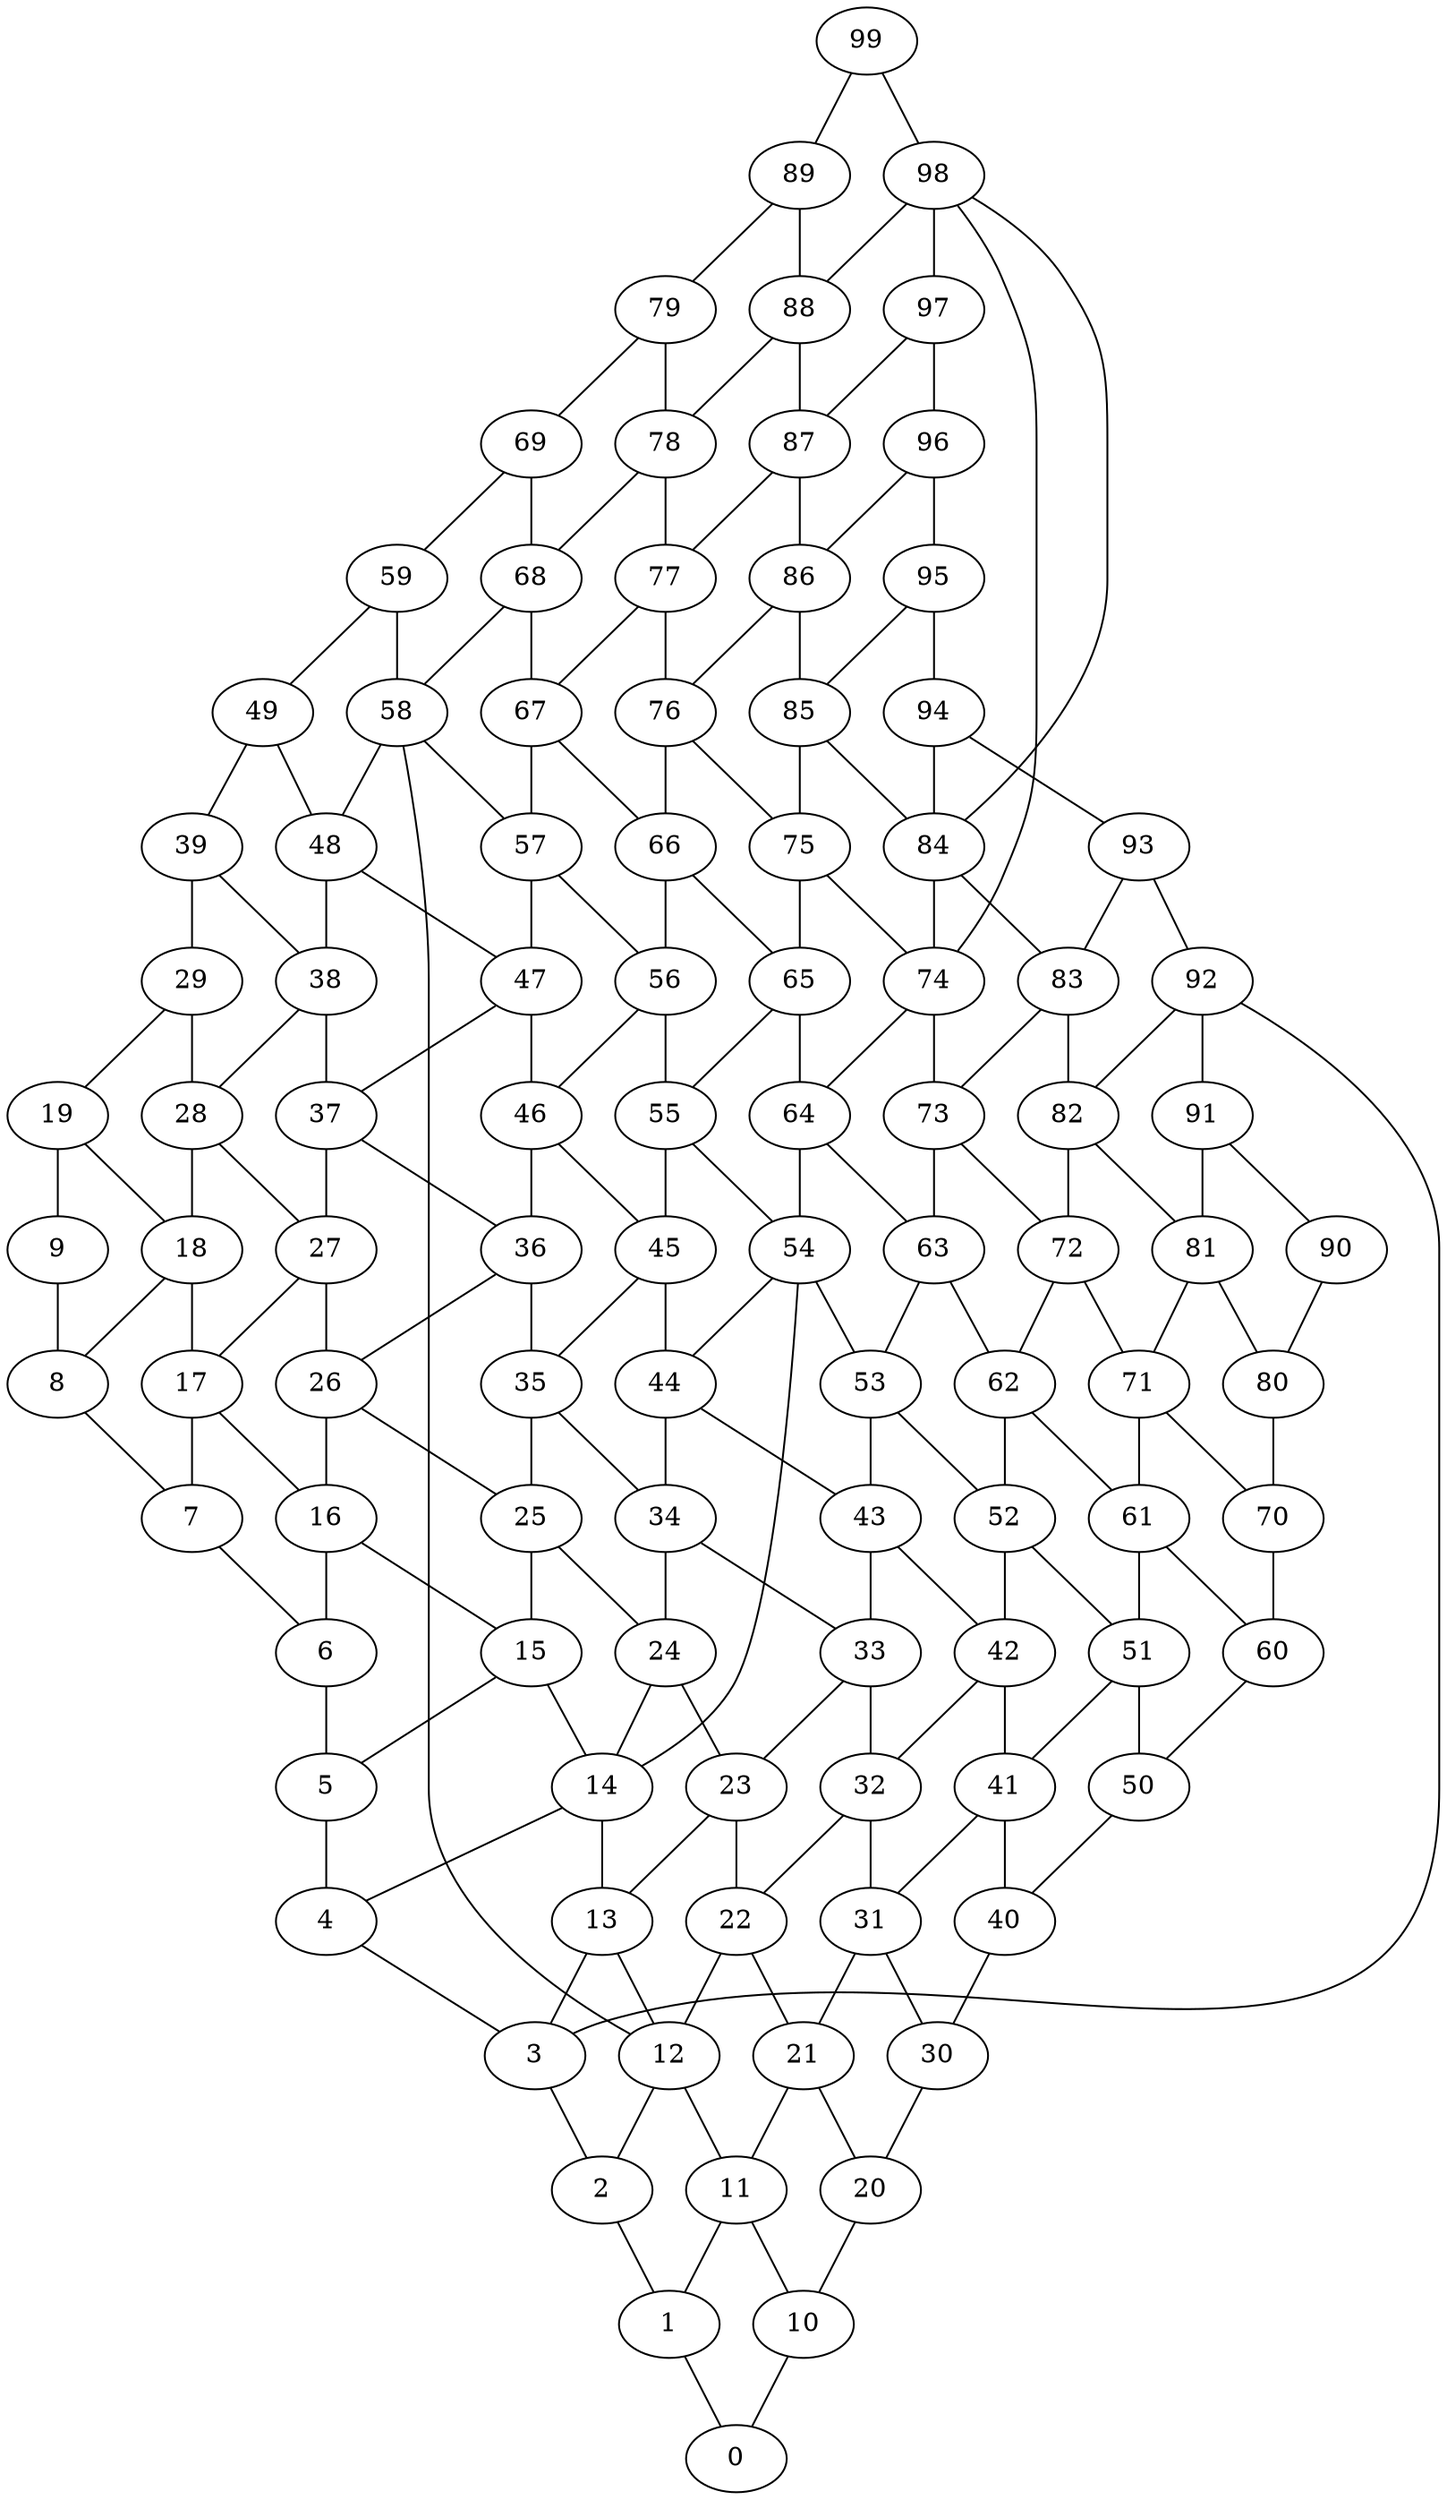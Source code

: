 /* Created by igraph 0.10.15 */
graph {
  0;
  1;
  2;
  3;
  4;
  5;
  6;
  7;
  8;
  9;
  10;
  11;
  12;
  13;
  14;
  15;
  16;
  17;
  18;
  19;
  20;
  21;
  22;
  23;
  24;
  25;
  26;
  27;
  28;
  29;
  30;
  31;
  32;
  33;
  34;
  35;
  36;
  37;
  38;
  39;
  40;
  41;
  42;
  43;
  44;
  45;
  46;
  47;
  48;
  49;
  50;
  51;
  52;
  53;
  54;
  55;
  56;
  57;
  58;
  59;
  60;
  61;
  62;
  63;
  64;
  65;
  66;
  67;
  68;
  69;
  70;
  71;
  72;
  73;
  74;
  75;
  76;
  77;
  78;
  79;
  80;
  81;
  82;
  83;
  84;
  85;
  86;
  87;
  88;
  89;
  90;
  91;
  92;
  93;
  94;
  95;
  96;
  97;
  98;
  99;

  1 -- 0;
  10 -- 0;
  2 -- 1;
  11 -- 1;
  3 -- 2;
  12 -- 2;
  4 -- 3;
  13 -- 3;
  5 -- 4;
  14 -- 4;
  6 -- 5;
  15 -- 5;
  7 -- 6;
  16 -- 6;
  8 -- 7;
  17 -- 7;
  9 -- 8;
  18 -- 8;
  19 -- 9;
  11 -- 10;
  20 -- 10;
  12 -- 11;
  21 -- 11;
  13 -- 12;
  22 -- 12;
  14 -- 13;
  23 -- 13;
  15 -- 14;
  24 -- 14;
  16 -- 15;
  25 -- 15;
  17 -- 16;
  26 -- 16;
  18 -- 17;
  27 -- 17;
  19 -- 18;
  28 -- 18;
  29 -- 19;
  21 -- 20;
  30 -- 20;
  22 -- 21;
  31 -- 21;
  23 -- 22;
  32 -- 22;
  24 -- 23;
  33 -- 23;
  25 -- 24;
  34 -- 24;
  26 -- 25;
  35 -- 25;
  27 -- 26;
  36 -- 26;
  28 -- 27;
  37 -- 27;
  29 -- 28;
  38 -- 28;
  39 -- 29;
  31 -- 30;
  40 -- 30;
  32 -- 31;
  41 -- 31;
  33 -- 32;
  42 -- 32;
  34 -- 33;
  43 -- 33;
  35 -- 34;
  44 -- 34;
  36 -- 35;
  45 -- 35;
  37 -- 36;
  46 -- 36;
  38 -- 37;
  47 -- 37;
  39 -- 38;
  48 -- 38;
  49 -- 39;
  41 -- 40;
  50 -- 40;
  42 -- 41;
  51 -- 41;
  43 -- 42;
  52 -- 42;
  44 -- 43;
  53 -- 43;
  45 -- 44;
  54 -- 44;
  46 -- 45;
  55 -- 45;
  47 -- 46;
  56 -- 46;
  48 -- 47;
  57 -- 47;
  49 -- 48;
  58 -- 48;
  59 -- 49;
  51 -- 50;
  60 -- 50;
  52 -- 51;
  61 -- 51;
  53 -- 52;
  62 -- 52;
  54 -- 53;
  63 -- 53;
  55 -- 54;
  64 -- 54;
  56 -- 55;
  65 -- 55;
  57 -- 56;
  66 -- 56;
  58 -- 57;
  67 -- 57;
  59 -- 58;
  68 -- 58;
  69 -- 59;
  61 -- 60;
  70 -- 60;
  62 -- 61;
  71 -- 61;
  63 -- 62;
  72 -- 62;
  64 -- 63;
  73 -- 63;
  65 -- 64;
  74 -- 64;
  66 -- 65;
  75 -- 65;
  67 -- 66;
  76 -- 66;
  68 -- 67;
  77 -- 67;
  69 -- 68;
  78 -- 68;
  79 -- 69;
  71 -- 70;
  80 -- 70;
  72 -- 71;
  81 -- 71;
  73 -- 72;
  82 -- 72;
  74 -- 73;
  83 -- 73;
  75 -- 74;
  84 -- 74;
  76 -- 75;
  85 -- 75;
  77 -- 76;
  86 -- 76;
  78 -- 77;
  87 -- 77;
  79 -- 78;
  88 -- 78;
  89 -- 79;
  81 -- 80;
  90 -- 80;
  82 -- 81;
  91 -- 81;
  83 -- 82;
  92 -- 82;
  84 -- 83;
  93 -- 83;
  85 -- 84;
  94 -- 84;
  86 -- 85;
  95 -- 85;
  87 -- 86;
  96 -- 86;
  88 -- 87;
  97 -- 87;
  89 -- 88;
  98 -- 88;
  99 -- 89;
  91 -- 90;
  92 -- 91;
  93 -- 92;
  94 -- 93;
  95 -- 94;
  96 -- 95;
  97 -- 96;
  98 -- 97;
  99 -- 98;
  54 -- 14;
  98 -- 84;
  98 -- 74;
  92 -- 3;
  58 -- 12;
}
